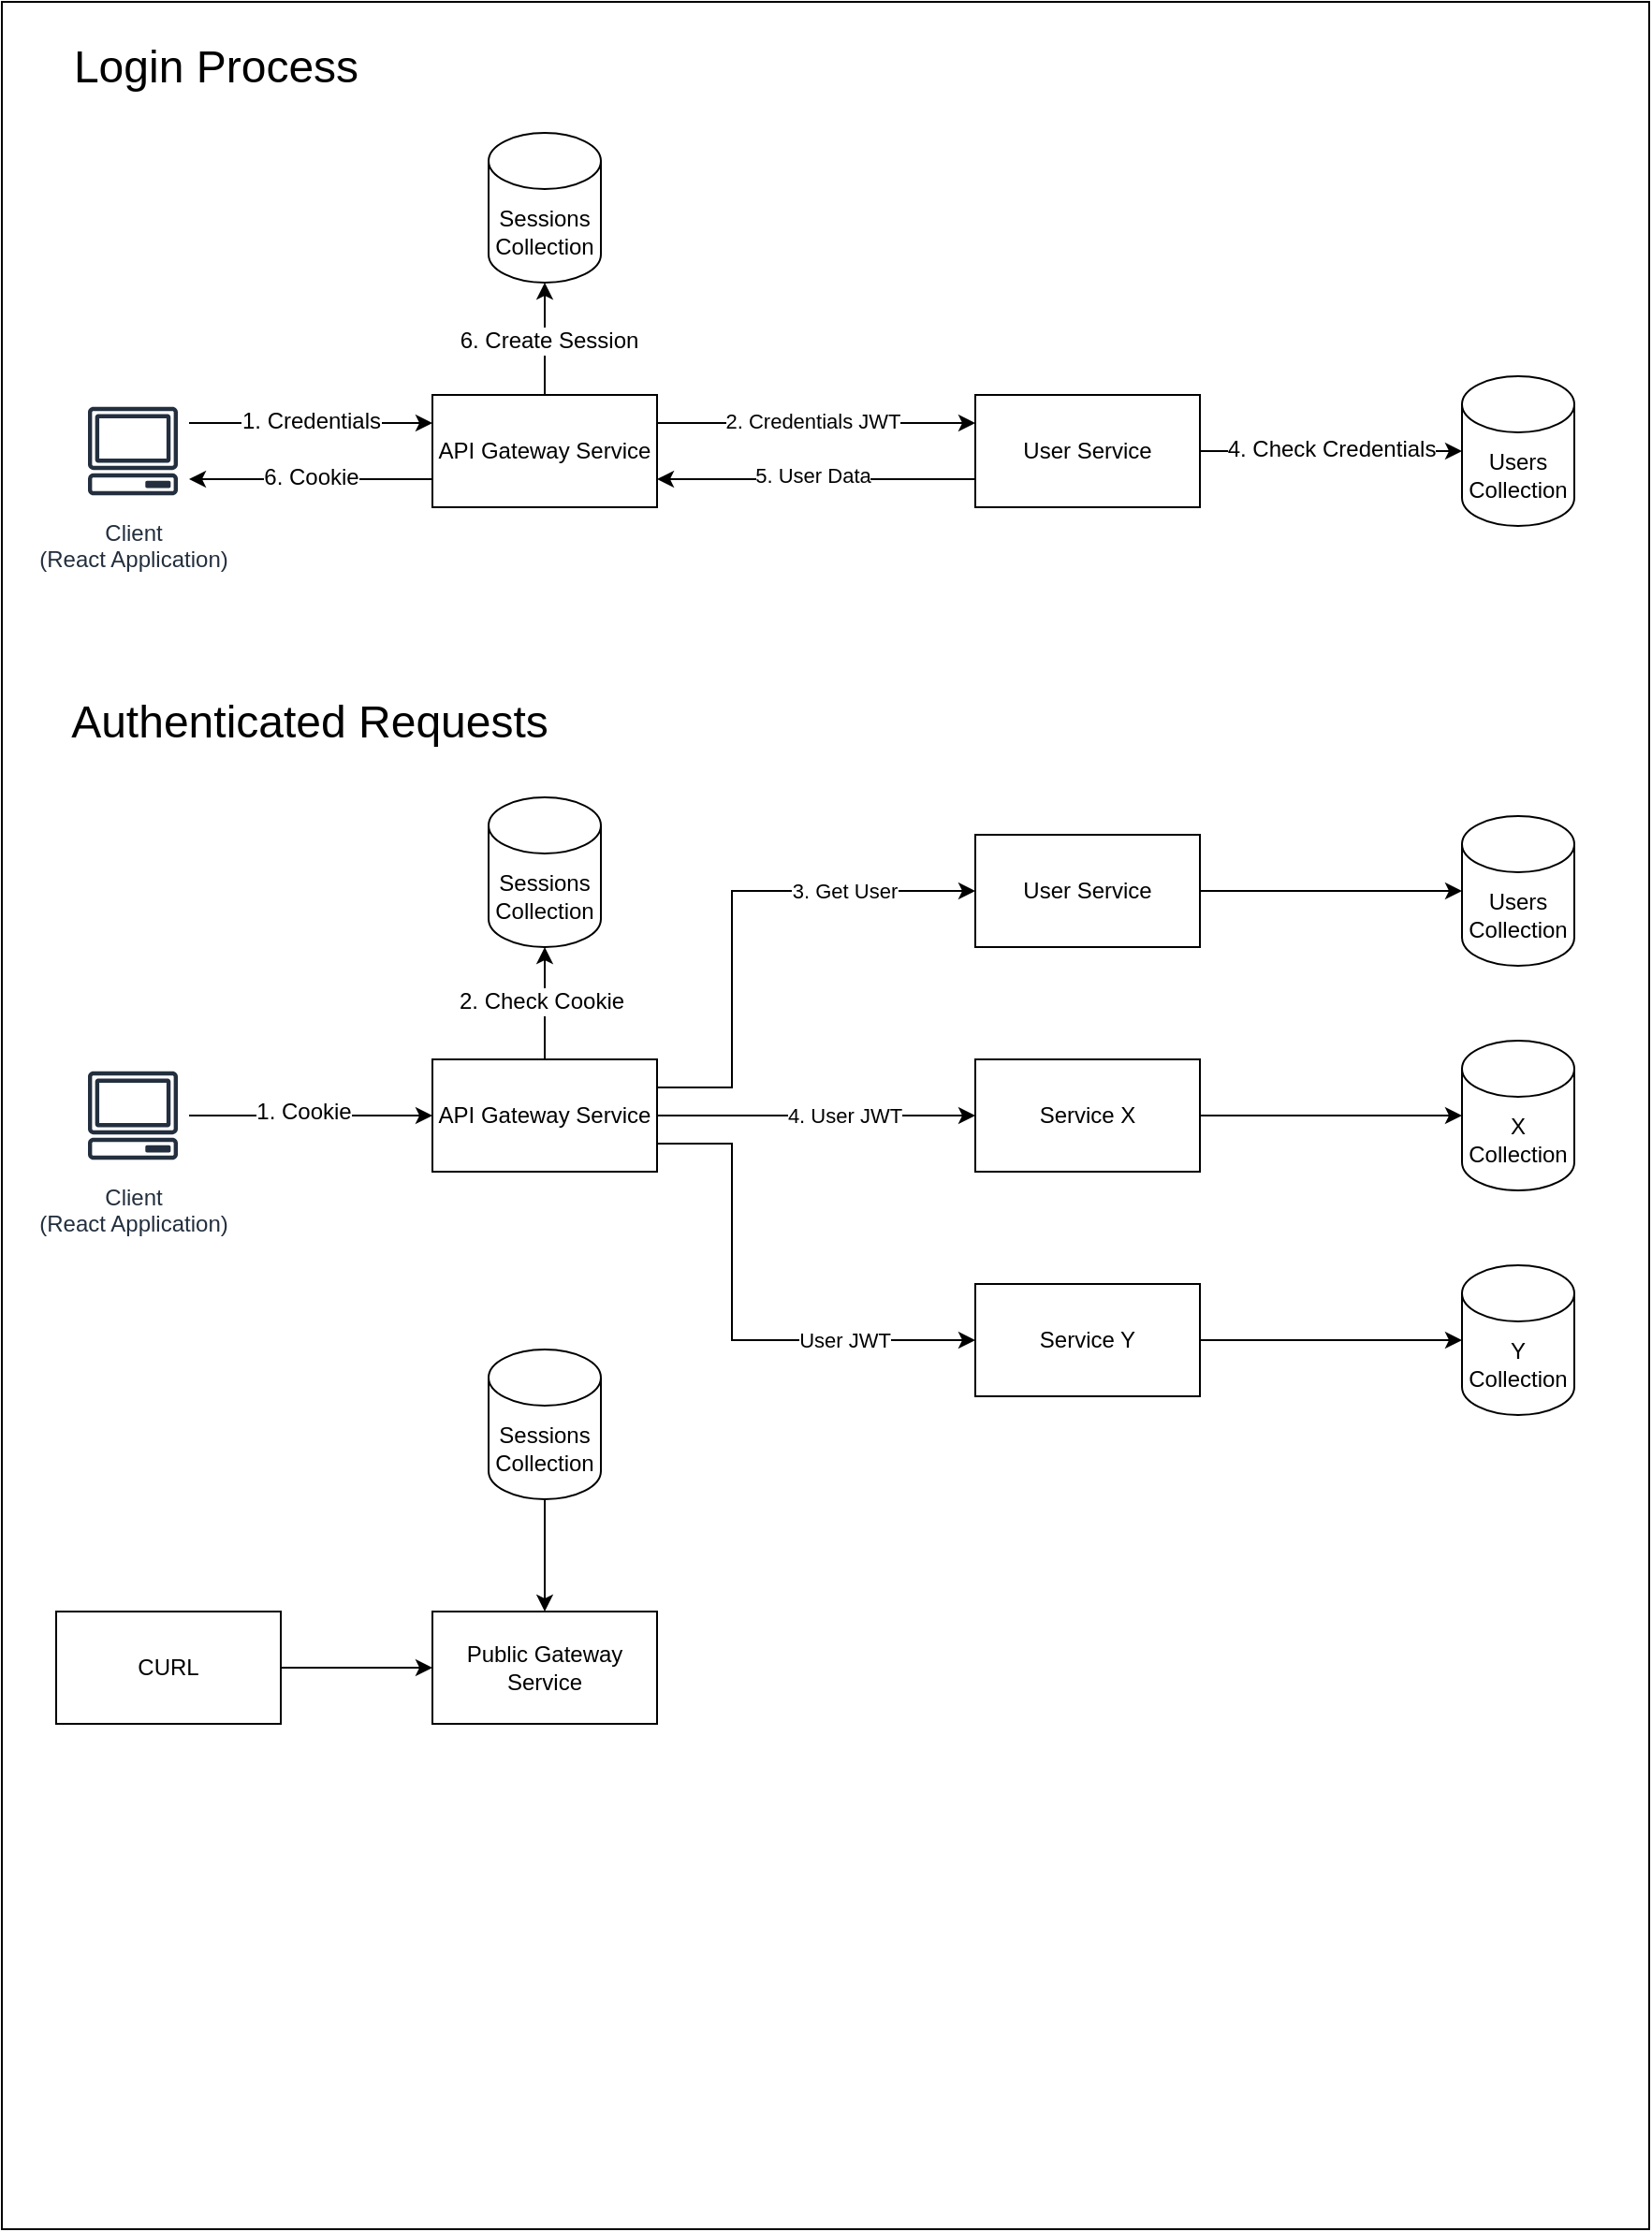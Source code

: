 <mxfile version="14.9.1" type="device"><diagram id="ka_UAyB6DvW7CKasbBIl" name="Page-1"><mxGraphModel dx="1186" dy="1657" grid="1" gridSize="10" guides="1" tooltips="1" connect="1" arrows="1" fold="1" page="1" pageScale="1" pageWidth="850" pageHeight="1100" math="0" shadow="0"><root><mxCell id="0"/><mxCell id="1" parent="0"/><mxCell id="DOQHR6Zy3uNsT6ktINcd-116" value="" style="rounded=0;whiteSpace=wrap;html=1;fontSize=12;" parent="1" vertex="1"><mxGeometry y="-250" width="880" height="1190" as="geometry"/></mxCell><mxCell id="DOQHR6Zy3uNsT6ktINcd-18" style="edgeStyle=orthogonalEdgeStyle;rounded=0;orthogonalLoop=1;jettySize=auto;html=1;entryX=0;entryY=0.5;entryDx=0;entryDy=0;" parent="1" source="DOQHR6Zy3uNsT6ktINcd-1" target="DOQHR6Zy3uNsT6ktINcd-2" edge="1"><mxGeometry relative="1" as="geometry"/></mxCell><mxCell id="DOQHR6Zy3uNsT6ktINcd-111" value="1. Cookie" style="edgeLabel;html=1;align=center;verticalAlign=middle;resizable=0;points=[];fontSize=12;" parent="DOQHR6Zy3uNsT6ktINcd-18" vertex="1" connectable="0"><mxGeometry x="-0.148" y="2" relative="1" as="geometry"><mxPoint x="5" as="offset"/></mxGeometry></mxCell><mxCell id="DOQHR6Zy3uNsT6ktINcd-1" value="Client &lt;br&gt;(React Application)" style="outlineConnect=0;fontColor=#232F3E;gradientColor=none;strokeColor=#232F3E;fillColor=#ffffff;dashed=0;verticalLabelPosition=bottom;verticalAlign=top;align=center;html=1;fontSize=12;fontStyle=0;aspect=fixed;shape=mxgraph.aws4.resourceIcon;resIcon=mxgraph.aws4.client;" parent="1" vertex="1"><mxGeometry x="40" y="315" width="60" height="60" as="geometry"/></mxCell><mxCell id="DOQHR6Zy3uNsT6ktINcd-8" style="edgeStyle=orthogonalEdgeStyle;rounded=0;orthogonalLoop=1;jettySize=auto;html=1;exitX=1;exitY=0.25;exitDx=0;exitDy=0;entryX=0;entryY=0.5;entryDx=0;entryDy=0;" parent="1" source="DOQHR6Zy3uNsT6ktINcd-2" target="DOQHR6Zy3uNsT6ktINcd-6" edge="1"><mxGeometry relative="1" as="geometry"><Array as="points"><mxPoint x="390" y="330"/><mxPoint x="390" y="225"/></Array></mxGeometry></mxCell><mxCell id="DOQHR6Zy3uNsT6ktINcd-94" value="3. Get User" style="edgeLabel;html=1;align=center;verticalAlign=middle;resizable=0;points=[];" parent="DOQHR6Zy3uNsT6ktINcd-8" vertex="1" connectable="0"><mxGeometry x="0.447" relative="1" as="geometry"><mxPoint x="6" as="offset"/></mxGeometry></mxCell><mxCell id="DOQHR6Zy3uNsT6ktINcd-30" style="edgeStyle=orthogonalEdgeStyle;rounded=0;orthogonalLoop=1;jettySize=auto;html=1;exitX=1;exitY=0.75;exitDx=0;exitDy=0;entryX=0;entryY=0.5;entryDx=0;entryDy=0;" parent="1" source="DOQHR6Zy3uNsT6ktINcd-2" target="DOQHR6Zy3uNsT6ktINcd-28" edge="1"><mxGeometry relative="1" as="geometry"><Array as="points"><mxPoint x="390" y="360"/><mxPoint x="390" y="465"/></Array></mxGeometry></mxCell><mxCell id="DOQHR6Zy3uNsT6ktINcd-92" value="&lt;span style=&quot;color: rgba(0 , 0 , 0 , 0) ; font-family: monospace ; font-size: 0px ; background-color: rgb(248 , 249 , 250)&quot;&gt;%3CmxGraphModel%3E%3Croot%3E%3CmxCell%20id%3D%220%22%2F%3E%3CmxCell%20id%3D%221%22%20parent%3D%220%22%2F%3E%3CmxCell%20id%3D%222%22%20value%3D%22User%20JWT%22%20style%3D%22edgeLabel%3Bhtml%3D1%3Balign%3Dcenter%3BverticalAlign%3Dmiddle%3Bresizable%3D0%3Bpoints%3D%5B%5D%3B%22%20vertex%3D%221%22%20connectable%3D%220%22%20parent%3D%221%22%3E%3CmxGeometry%20x%3D%22447%22%20y%3D%22239%22%20as%3D%22geometry%22%2F%3E%3C%2FmxCell%3E%3C%2Froot%3E%3C%2FmxGraphModel%3EUser&lt;/span&gt;" style="edgeLabel;html=1;align=center;verticalAlign=middle;resizable=0;points=[];" parent="DOQHR6Zy3uNsT6ktINcd-30" vertex="1" connectable="0"><mxGeometry x="0.382" y="4" relative="1" as="geometry"><mxPoint as="offset"/></mxGeometry></mxCell><mxCell id="DOQHR6Zy3uNsT6ktINcd-93" value="User JWT" style="edgeLabel;html=1;align=center;verticalAlign=middle;resizable=0;points=[];" parent="DOQHR6Zy3uNsT6ktINcd-30" vertex="1" connectable="0"><mxGeometry x="0.36" relative="1" as="geometry"><mxPoint x="18" as="offset"/></mxGeometry></mxCell><mxCell id="DOQHR6Zy3uNsT6ktINcd-35" style="edgeStyle=orthogonalEdgeStyle;rounded=0;orthogonalLoop=1;jettySize=auto;html=1;exitX=1;exitY=0.5;exitDx=0;exitDy=0;" parent="1" source="DOQHR6Zy3uNsT6ktINcd-2" target="DOQHR6Zy3uNsT6ktINcd-7" edge="1"><mxGeometry relative="1" as="geometry"/></mxCell><mxCell id="DOQHR6Zy3uNsT6ktINcd-91" value="4. User JWT" style="edgeLabel;html=1;align=center;verticalAlign=middle;resizable=0;points=[];" parent="DOQHR6Zy3uNsT6ktINcd-35" vertex="1" connectable="0"><mxGeometry x="0.024" y="1" relative="1" as="geometry"><mxPoint x="13" y="1" as="offset"/></mxGeometry></mxCell><mxCell id="DOQHR6Zy3uNsT6ktINcd-113" style="edgeStyle=orthogonalEdgeStyle;rounded=0;orthogonalLoop=1;jettySize=auto;html=1;exitX=0.5;exitY=0;exitDx=0;exitDy=0;fontSize=12;" parent="1" source="DOQHR6Zy3uNsT6ktINcd-2" target="DOQHR6Zy3uNsT6ktINcd-19" edge="1"><mxGeometry relative="1" as="geometry"/></mxCell><mxCell id="DOQHR6Zy3uNsT6ktINcd-114" value="2. Check Cookie" style="edgeLabel;html=1;align=center;verticalAlign=middle;resizable=0;points=[];fontSize=12;" parent="DOQHR6Zy3uNsT6ktINcd-113" vertex="1" connectable="0"><mxGeometry x="0.08" y="2" relative="1" as="geometry"><mxPoint y="1" as="offset"/></mxGeometry></mxCell><mxCell id="DOQHR6Zy3uNsT6ktINcd-2" value="API Gateway Service" style="rounded=0;whiteSpace=wrap;html=1;" parent="1" vertex="1"><mxGeometry x="230" y="315" width="120" height="60" as="geometry"/></mxCell><mxCell id="DOQHR6Zy3uNsT6ktINcd-22" style="edgeStyle=orthogonalEdgeStyle;rounded=0;orthogonalLoop=1;jettySize=auto;html=1;exitX=1;exitY=0.5;exitDx=0;exitDy=0;entryX=0;entryY=0.5;entryDx=0;entryDy=0;entryPerimeter=0;" parent="1" source="DOQHR6Zy3uNsT6ktINcd-6" target="DOQHR6Zy3uNsT6ktINcd-21" edge="1"><mxGeometry relative="1" as="geometry"/></mxCell><mxCell id="DOQHR6Zy3uNsT6ktINcd-6" value="User Service" style="rounded=0;whiteSpace=wrap;html=1;" parent="1" vertex="1"><mxGeometry x="520" y="195" width="120" height="60" as="geometry"/></mxCell><mxCell id="DOQHR6Zy3uNsT6ktINcd-25" value="" style="edgeStyle=orthogonalEdgeStyle;rounded=0;orthogonalLoop=1;jettySize=auto;html=1;" parent="1" source="DOQHR6Zy3uNsT6ktINcd-7" target="DOQHR6Zy3uNsT6ktINcd-23" edge="1"><mxGeometry relative="1" as="geometry"/></mxCell><mxCell id="DOQHR6Zy3uNsT6ktINcd-7" value="Service X" style="rounded=0;whiteSpace=wrap;html=1;" parent="1" vertex="1"><mxGeometry x="520" y="315" width="120" height="60" as="geometry"/></mxCell><mxCell id="DOQHR6Zy3uNsT6ktINcd-19" value="Sessions&lt;br&gt;Collection" style="shape=cylinder3;whiteSpace=wrap;html=1;boundedLbl=1;backgroundOutline=1;size=15;" parent="1" vertex="1"><mxGeometry x="260" y="175" width="60" height="80" as="geometry"/></mxCell><mxCell id="DOQHR6Zy3uNsT6ktINcd-21" value="Users&lt;br&gt;Collection" style="shape=cylinder3;whiteSpace=wrap;html=1;boundedLbl=1;backgroundOutline=1;size=15;" parent="1" vertex="1"><mxGeometry x="780" y="185" width="60" height="80" as="geometry"/></mxCell><mxCell id="DOQHR6Zy3uNsT6ktINcd-23" value="X&lt;br&gt;Collection" style="shape=cylinder3;whiteSpace=wrap;html=1;boundedLbl=1;backgroundOutline=1;size=15;" parent="1" vertex="1"><mxGeometry x="780" y="305" width="60" height="80" as="geometry"/></mxCell><mxCell id="DOQHR6Zy3uNsT6ktINcd-27" value="" style="edgeStyle=orthogonalEdgeStyle;rounded=0;orthogonalLoop=1;jettySize=auto;html=1;" parent="1" source="DOQHR6Zy3uNsT6ktINcd-28" target="DOQHR6Zy3uNsT6ktINcd-29" edge="1"><mxGeometry relative="1" as="geometry"/></mxCell><mxCell id="DOQHR6Zy3uNsT6ktINcd-28" value="Service Y" style="rounded=0;whiteSpace=wrap;html=1;" parent="1" vertex="1"><mxGeometry x="520" y="435" width="120" height="60" as="geometry"/></mxCell><mxCell id="DOQHR6Zy3uNsT6ktINcd-29" value="Y&lt;br&gt;Collection" style="shape=cylinder3;whiteSpace=wrap;html=1;boundedLbl=1;backgroundOutline=1;size=15;" parent="1" vertex="1"><mxGeometry x="780" y="425" width="60" height="80" as="geometry"/></mxCell><mxCell id="DOQHR6Zy3uNsT6ktINcd-99" style="edgeStyle=orthogonalEdgeStyle;rounded=0;orthogonalLoop=1;jettySize=auto;html=1;entryX=0;entryY=0.25;entryDx=0;entryDy=0;fontSize=24;" parent="1" source="DOQHR6Zy3uNsT6ktINcd-41" target="DOQHR6Zy3uNsT6ktINcd-46" edge="1"><mxGeometry relative="1" as="geometry"><Array as="points"><mxPoint x="120" y="-25"/><mxPoint x="120" y="-25"/></Array></mxGeometry></mxCell><mxCell id="DOQHR6Zy3uNsT6ktINcd-104" value="&lt;font style=&quot;font-size: 12px&quot;&gt;1. Credentials&lt;/font&gt;" style="edgeLabel;html=1;align=center;verticalAlign=middle;resizable=0;points=[];fontSize=24;" parent="DOQHR6Zy3uNsT6ktINcd-99" vertex="1" connectable="0"><mxGeometry x="-0.214" relative="1" as="geometry"><mxPoint x="14" y="-5" as="offset"/></mxGeometry></mxCell><mxCell id="DOQHR6Zy3uNsT6ktINcd-41" value="Client &lt;br&gt;(React Application)" style="outlineConnect=0;fontColor=#232F3E;gradientColor=none;strokeColor=#232F3E;fillColor=#ffffff;dashed=0;verticalLabelPosition=bottom;verticalAlign=top;align=center;html=1;fontSize=12;fontStyle=0;aspect=fixed;shape=mxgraph.aws4.resourceIcon;resIcon=mxgraph.aws4.client;" parent="1" vertex="1"><mxGeometry x="40" y="-40" width="60" height="60" as="geometry"/></mxCell><mxCell id="DOQHR6Zy3uNsT6ktINcd-62" style="edgeStyle=orthogonalEdgeStyle;rounded=0;orthogonalLoop=1;jettySize=auto;html=1;exitX=1;exitY=0.25;exitDx=0;exitDy=0;entryX=0;entryY=0.25;entryDx=0;entryDy=0;" parent="1" source="DOQHR6Zy3uNsT6ktINcd-46" target="DOQHR6Zy3uNsT6ktINcd-51" edge="1"><mxGeometry relative="1" as="geometry"/></mxCell><mxCell id="DOQHR6Zy3uNsT6ktINcd-88" value="2. Credentials JWT" style="edgeLabel;html=1;align=center;verticalAlign=middle;resizable=0;points=[];" parent="DOQHR6Zy3uNsT6ktINcd-62" vertex="1" connectable="0"><mxGeometry x="-0.024" y="4" relative="1" as="geometry"><mxPoint y="3" as="offset"/></mxGeometry></mxCell><mxCell id="DOQHR6Zy3uNsT6ktINcd-100" style="edgeStyle=orthogonalEdgeStyle;rounded=0;orthogonalLoop=1;jettySize=auto;html=1;exitX=0;exitY=0.75;exitDx=0;exitDy=0;fontSize=24;" parent="1" source="DOQHR6Zy3uNsT6ktINcd-46" target="DOQHR6Zy3uNsT6ktINcd-41" edge="1"><mxGeometry relative="1" as="geometry"><Array as="points"><mxPoint x="150" y="5"/><mxPoint x="150" y="5"/></Array></mxGeometry></mxCell><mxCell id="DOQHR6Zy3uNsT6ktINcd-112" value="6. Cookie" style="edgeLabel;html=1;align=center;verticalAlign=middle;resizable=0;points=[];fontSize=12;" parent="DOQHR6Zy3uNsT6ktINcd-100" vertex="1" connectable="0"><mxGeometry x="0.078" y="-1" relative="1" as="geometry"><mxPoint x="5" as="offset"/></mxGeometry></mxCell><mxCell id="DOQHR6Zy3uNsT6ktINcd-108" style="edgeStyle=orthogonalEdgeStyle;rounded=0;orthogonalLoop=1;jettySize=auto;html=1;exitX=0.5;exitY=0;exitDx=0;exitDy=0;entryX=0.5;entryY=1;entryDx=0;entryDy=0;entryPerimeter=0;fontSize=12;" parent="1" source="DOQHR6Zy3uNsT6ktINcd-46" target="DOQHR6Zy3uNsT6ktINcd-106" edge="1"><mxGeometry relative="1" as="geometry"/></mxCell><mxCell id="DOQHR6Zy3uNsT6ktINcd-109" value="6. Create Session" style="edgeLabel;html=1;align=center;verticalAlign=middle;resizable=0;points=[];fontSize=12;" parent="DOQHR6Zy3uNsT6ktINcd-108" vertex="1" connectable="0"><mxGeometry x="-0.028" y="-2" relative="1" as="geometry"><mxPoint as="offset"/></mxGeometry></mxCell><mxCell id="DOQHR6Zy3uNsT6ktINcd-46" value="API Gateway Service" style="rounded=0;whiteSpace=wrap;html=1;" parent="1" vertex="1"><mxGeometry x="230" y="-40" width="120" height="60" as="geometry"/></mxCell><mxCell id="DOQHR6Zy3uNsT6ktINcd-50" value="" style="edgeStyle=orthogonalEdgeStyle;rounded=0;orthogonalLoop=1;jettySize=auto;html=1;" parent="1" source="DOQHR6Zy3uNsT6ktINcd-51" target="DOQHR6Zy3uNsT6ktINcd-57" edge="1"><mxGeometry relative="1" as="geometry"/></mxCell><mxCell id="DOQHR6Zy3uNsT6ktINcd-110" value="4. Check Credentials" style="edgeLabel;html=1;align=center;verticalAlign=middle;resizable=0;points=[];fontSize=12;" parent="DOQHR6Zy3uNsT6ktINcd-50" vertex="1" connectable="0"><mxGeometry x="0.123" y="-3" relative="1" as="geometry"><mxPoint x="-9" y="-4" as="offset"/></mxGeometry></mxCell><mxCell id="DOQHR6Zy3uNsT6ktINcd-86" style="edgeStyle=orthogonalEdgeStyle;rounded=0;orthogonalLoop=1;jettySize=auto;html=1;exitX=0;exitY=0.75;exitDx=0;exitDy=0;entryX=1;entryY=0.75;entryDx=0;entryDy=0;" parent="1" source="DOQHR6Zy3uNsT6ktINcd-51" target="DOQHR6Zy3uNsT6ktINcd-46" edge="1"><mxGeometry relative="1" as="geometry"/></mxCell><mxCell id="DOQHR6Zy3uNsT6ktINcd-87" value="5. User Data" style="edgeLabel;html=1;align=center;verticalAlign=middle;resizable=0;points=[];" parent="DOQHR6Zy3uNsT6ktINcd-86" vertex="1" connectable="0"><mxGeometry x="0.165" y="-2" relative="1" as="geometry"><mxPoint x="12" as="offset"/></mxGeometry></mxCell><mxCell id="DOQHR6Zy3uNsT6ktINcd-51" value="User Service" style="rounded=0;whiteSpace=wrap;html=1;" parent="1" vertex="1"><mxGeometry x="520" y="-40" width="120" height="60" as="geometry"/></mxCell><mxCell id="DOQHR6Zy3uNsT6ktINcd-57" value="Users&lt;br&gt;Collection" style="shape=cylinder3;whiteSpace=wrap;html=1;boundedLbl=1;backgroundOutline=1;size=15;" parent="1" vertex="1"><mxGeometry x="780" y="-50" width="60" height="80" as="geometry"/></mxCell><mxCell id="DOQHR6Zy3uNsT6ktINcd-58" value="" style="edgeStyle=orthogonalEdgeStyle;rounded=0;orthogonalLoop=1;jettySize=auto;html=1;" parent="1" edge="1"><mxGeometry relative="1" as="geometry"><mxPoint x="650" as="sourcePoint"/></mxGeometry></mxCell><mxCell id="DOQHR6Zy3uNsT6ktINcd-97" value="Authenticated Requests" style="text;html=1;align=center;verticalAlign=middle;resizable=0;points=[];autosize=1;strokeColor=none;fontSize=24;" parent="1" vertex="1"><mxGeometry x="29" y="120" width="270" height="30" as="geometry"/></mxCell><mxCell id="DOQHR6Zy3uNsT6ktINcd-98" value="Login Process" style="text;html=1;align=center;verticalAlign=middle;resizable=0;points=[];autosize=1;strokeColor=none;fontSize=24;" parent="1" vertex="1"><mxGeometry x="29" y="-230" width="170" height="30" as="geometry"/></mxCell><mxCell id="DOQHR6Zy3uNsT6ktINcd-106" value="Sessions&lt;br&gt;Collection" style="shape=cylinder3;whiteSpace=wrap;html=1;boundedLbl=1;backgroundOutline=1;size=15;" parent="1" vertex="1"><mxGeometry x="260" y="-180" width="60" height="80" as="geometry"/></mxCell><mxCell id="oUtJW65lMavOwGaLjohq-1" value="Public Gateway Service" style="rounded=0;whiteSpace=wrap;html=1;" vertex="1" parent="1"><mxGeometry x="230" y="610" width="120" height="60" as="geometry"/></mxCell><mxCell id="oUtJW65lMavOwGaLjohq-5" style="edgeStyle=orthogonalEdgeStyle;rounded=0;orthogonalLoop=1;jettySize=auto;html=1;exitX=0.5;exitY=1;exitDx=0;exitDy=0;exitPerimeter=0;entryX=0.5;entryY=0;entryDx=0;entryDy=0;" edge="1" parent="1" source="oUtJW65lMavOwGaLjohq-2" target="oUtJW65lMavOwGaLjohq-1"><mxGeometry relative="1" as="geometry"/></mxCell><mxCell id="oUtJW65lMavOwGaLjohq-2" value="Sessions&lt;br&gt;Collection" style="shape=cylinder3;whiteSpace=wrap;html=1;boundedLbl=1;backgroundOutline=1;size=15;" vertex="1" parent="1"><mxGeometry x="260" y="470" width="60" height="80" as="geometry"/></mxCell><mxCell id="oUtJW65lMavOwGaLjohq-4" style="edgeStyle=orthogonalEdgeStyle;rounded=0;orthogonalLoop=1;jettySize=auto;html=1;exitX=1;exitY=0.5;exitDx=0;exitDy=0;" edge="1" parent="1" source="oUtJW65lMavOwGaLjohq-3" target="oUtJW65lMavOwGaLjohq-1"><mxGeometry relative="1" as="geometry"/></mxCell><mxCell id="oUtJW65lMavOwGaLjohq-3" value="CURL" style="rounded=0;whiteSpace=wrap;html=1;" vertex="1" parent="1"><mxGeometry x="29" y="610" width="120" height="60" as="geometry"/></mxCell></root></mxGraphModel></diagram></mxfile>